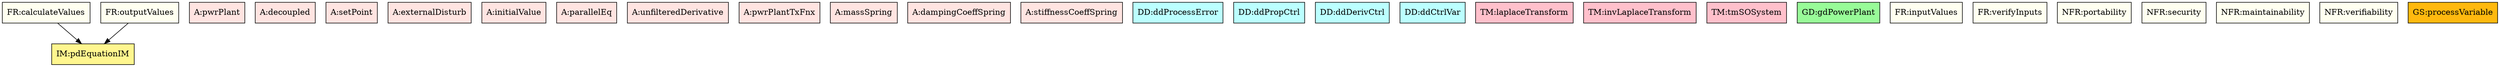 digraph allvsr {
	calculateValues -> imPDRC;
	outputValues -> imPDRC;


	pwrPlant	[shape=box, color=black, style=filled, fillcolor=mistyrose, label="A:pwrPlant"];
	decoupled	[shape=box, color=black, style=filled, fillcolor=mistyrose, label="A:decoupled"];
	setPoint	[shape=box, color=black, style=filled, fillcolor=mistyrose, label="A:setPoint"];
	externalDisturb	[shape=box, color=black, style=filled, fillcolor=mistyrose, label="A:externalDisturb"];
	initialValue	[shape=box, color=black, style=filled, fillcolor=mistyrose, label="A:initialValue"];
	parallelEq	[shape=box, color=black, style=filled, fillcolor=mistyrose, label="A:parallelEq"];
	unfilteredDerivative	[shape=box, color=black, style=filled, fillcolor=mistyrose, label="A:unfilteredDerivative"];
	pwrPlantTxFnx	[shape=box, color=black, style=filled, fillcolor=mistyrose, label="A:pwrPlantTxFnx"];
	massSpring	[shape=box, color=black, style=filled, fillcolor=mistyrose, label="A:massSpring"];
	dampingCoeffSpring	[shape=box, color=black, style=filled, fillcolor=mistyrose, label="A:dampingCoeffSpring"];
	stiffnessCoeffSpring	[shape=box, color=black, style=filled, fillcolor=mistyrose, label="A:stiffnessCoeffSpring"];

	subgraph A {
	rank="same"
	{pwrPlant, decoupled, setPoint, externalDisturb, initialValue, parallelEq, unfilteredDerivative, pwrPlantTxFnx, massSpring, dampingCoeffSpring, stiffnessCoeffSpring}
	}

	qdProcessErrorFD	[shape=box, color=black, style=filled, fillcolor=paleturquoise1, label="DD:ddProcessError"];
	qdPropControlFD	[shape=box, color=black, style=filled, fillcolor=paleturquoise1, label="DD:ddPropCtrl"];
	qdDerivativeControlFD	[shape=box, color=black, style=filled, fillcolor=paleturquoise1, label="DD:ddDerivCtrl"];
	qdCtrlVarFD	[shape=box, color=black, style=filled, fillcolor=paleturquoise1, label="DD:ddCtrlVar"];

	subgraph DD {
	rank="same"
	{qdProcessErrorFD, qdPropControlFD, qdDerivativeControlFD, qdCtrlVarFD}
	}

	laplaceRC	[shape=box, color=black, style=filled, fillcolor=pink, label="TM:laplaceTransform"];
	invLaplaceRC	[shape=box, color=black, style=filled, fillcolor=pink, label="TM:invLaplaceTransform"];
	tmSOSystemRC	[shape=box, color=black, style=filled, fillcolor=pink, label="TM:tmSOSystem"];

	subgraph TM {
	rank="same"
	{laplaceRC, invLaplaceRC, tmSOSystemRC}
	}

	gdPowerPlantRC	[shape=box, color=black, style=filled, fillcolor=palegreen, label="GD:gdPowerPlant"];

	subgraph GD {
	rank="same"
	{gdPowerPlantRC}
	}

	imPDRC	[shape=box, color=black, style=filled, fillcolor=khaki1, label="IM:pdEquationIM"];

	subgraph IM {
	rank="same"
	{imPDRC}
	}

	inputValues	[shape=box, color=black, style=filled, fillcolor=ivory, label="FR:inputValues"];
	verifyInputs	[shape=box, color=black, style=filled, fillcolor=ivory, label="FR:verifyInputs"];
	calculateValues	[shape=box, color=black, style=filled, fillcolor=ivory, label="FR:calculateValues"];
	outputValues	[shape=box, color=black, style=filled, fillcolor=ivory, label="FR:outputValues"];
	portability	[shape=box, color=black, style=filled, fillcolor=ivory, label="NFR:portability"];
	security	[shape=box, color=black, style=filled, fillcolor=ivory, label="NFR:security"];
	maintainability	[shape=box, color=black, style=filled, fillcolor=ivory, label="NFR:maintainability"];
	verifiability	[shape=box, color=black, style=filled, fillcolor=ivory, label="NFR:verifiability"];

	subgraph FR {
	rank="same"
	{inputValues, verifyInputs, calculateValues, outputValues, portability, security, maintainability, verifiability}
	}

	processVariable	[shape=box, color=black, style=filled, fillcolor=darkgoldenrod1, label="GS:processVariable"];

	subgraph GS {
	rank="same"
	{processVariable}
	}

}
